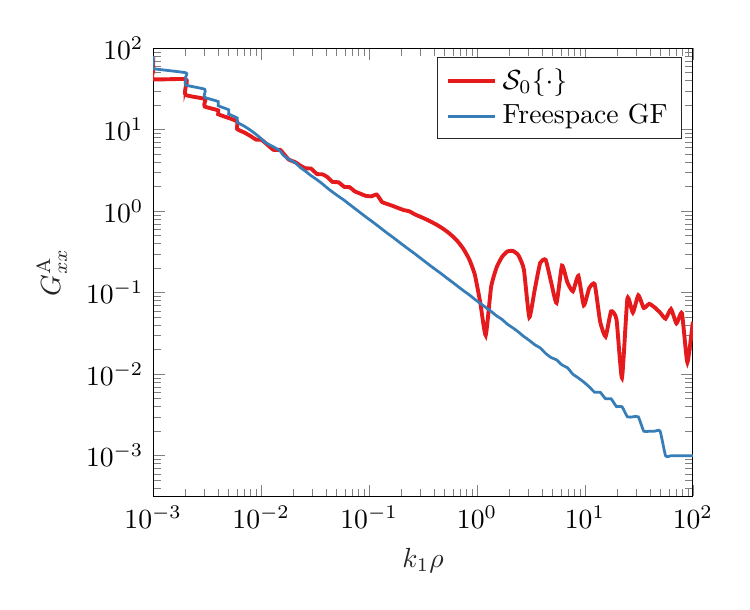 % This file was created by matlab2tikz.
%
\definecolor{mycolor1}{rgb}{0.894,0.102,0.11}%
\definecolor{mycolor2}{rgb}{0.216,0.494,0.722}%
%
\begin{tikzpicture}

\begin{axis}[%
xmode=log,
xmin=0.001,
xmax=100,
xminorticks=true,
xlabel style={font=\color{white!15!black}},
xlabel={$k_1\rho$},
ymode=log,
ymin=0.0,
ymax=100,
yminorticks=true,
ylabel style={font=\color{white!15!black}},
ylabel={$G_{xx}^{\mathrm{A}}$},
axis background/.style={fill=white},
smooth,
tension =.3,
legend style={legend cell align=left, align=left, draw=white!15!black}
]
\addplot [color=mycolor1, line width=1.4pt]
  table[row sep=crcr]{%
0.001	58.277\\
0.001	52.047\\
0.001	52.168\\
0.001	41.559\\
0.002	41.651\\
0.002	33.239\\
0.002	33.308\\
0.002	26.638\\
0.003	23.867\\
0.003	21.398\\
0.003	19.199\\
0.004	17.238\\
0.004	15.491\\
0.005	13.933\\
0.005	13.948\\
0.006	12.555\\
0.006	10.201\\
0.007	9.216\\
0.008	8.336\\
0.009	7.551\\
0.01	7.548\\
0.011	6.846\\
0.013	5.664\\
0.015	5.656\\
0.016	5.154\\
0.018	4.316\\
0.021	3.957\\
0.023	3.635\\
0.026	3.346\\
0.029	3.331\\
0.033	2.854\\
0.037	2.837\\
0.041	2.627\\
0.046	2.284\\
0.052	2.265\\
0.059	1.99\\
0.066	1.97\\
0.074	1.747\\
0.083	1.641\\
0.093	1.544\\
0.105	1.521\\
0.118	1.597\\
0.132	1.295\\
0.148	1.224\\
0.167	1.156\\
0.187	1.091\\
0.21	1.031\\
0.236	0.998\\
0.266	0.913\\
0.298	0.856\\
0.335	0.799\\
0.376	0.741\\
0.423	0.682\\
0.475	0.621\\
0.534	0.556\\
0.599	0.488\\
0.673	0.416\\
0.756	0.338\\
0.85	0.255\\
0.955	0.167\\
1.072	0.076\\
1.205	0.03\\
1.353	0.118\\
1.52	0.204\\
1.707	0.275\\
1.918	0.321\\
2.154	0.325\\
2.42	0.288\\
2.719	0.193\\
3.054	0.05\\
3.43	0.109\\
3.854	0.232\\
4.329	0.253\\
4.863	0.135\\
5.462	0.075\\
6.136	0.215\\
6.893	0.133\\
7.743	0.104\\
8.697	0.161\\
9.77	0.07\\
10.975	0.114\\
12.328	0.127\\
13.849	0.044\\
15.557	0.029\\
17.475	0.059\\
19.63	0.047\\
22.051	0.009\\
24.771	0.085\\
27.826	0.057\\
31.257	0.093\\
35.112	0.065\\
39.442	0.073\\
44.306	0.066\\
49.77	0.057\\
55.908	0.048\\
62.803	0.063\\
70.548	0.042\\
79.248	0.056\\
89.022	0.014\\
100	0.044\\
};
\addlegendentry{$\mathcal{S}_0\{\cdot \}$}

\addplot [color=mycolor2, line width=1.0pt]
  table[row sep=crcr]{%
0.001	79.577\\
0.001	70.841\\
0.001	63.064\\
0.001	56.14\\
0.002	49.977\\
0.002	44.49\\
0.002	39.606\\
0.002	35.258\\
0.003	31.387\\
0.003	27.941\\
0.003	24.874\\
0.004	22.143\\
0.004	19.712\\
0.005	17.548\\
0.005	15.621\\
0.006	13.906\\
0.006	12.38\\
0.007	11.021\\
0.008	9.811\\
0.009	8.734\\
0.01	7.775\\
0.011	6.921\\
0.013	6.161\\
0.015	5.485\\
0.016	4.883\\
0.018	4.347\\
0.021	3.87\\
0.023	3.445\\
0.026	3.067\\
0.029	2.73\\
0.033	2.43\\
0.037	2.163\\
0.041	1.926\\
0.046	1.714\\
0.052	1.526\\
0.059	1.359\\
0.066	1.21\\
0.074	1.077\\
0.083	0.959\\
0.093	0.853\\
0.105	0.76\\
0.118	0.676\\
0.132	0.602\\
0.148	0.536\\
0.167	0.477\\
0.187	0.425\\
0.21	0.378\\
0.236	0.337\\
0.266	0.3\\
0.298	0.267\\
0.335	0.237\\
0.376	0.211\\
0.423	0.188\\
0.475	0.168\\
0.534	0.149\\
0.599	0.133\\
0.673	0.118\\
0.756	0.105\\
0.85	0.094\\
0.955	0.083\\
1.072	0.074\\
1.205	0.066\\
1.353	0.059\\
1.52	0.052\\
1.707	0.047\\
1.918	0.041\\
2.154	0.037\\
2.42	0.033\\
2.719	0.029\\
3.054	0.026\\
3.43	0.023\\
3.854	0.021\\
4.329	0.018\\
4.863	0.016\\
5.462	0.015\\
6.136	0.013\\
6.893	0.012\\
7.743	0.01\\
8.697	0.009\\
9.77	0.008\\
10.975	0.007\\
12.328	0.006\\
13.849	0.006\\
15.557	0.005\\
17.475	0.005\\
19.63	0.004\\
22.051	0.004\\
24.771	0.003\\
27.826	0.003\\
31.257	0.003\\
35.112	0.002\\
39.442	0.002\\
44.306	0.002\\
49.77	0.002\\
55.908	0.001\\
62.803	0.001\\
70.548	0.001\\
79.248	0.001\\
89.022	0.001\\
100	0.001\\
};
\addlegendentry{Freespace GF}

\end{axis}
\end{tikzpicture}%